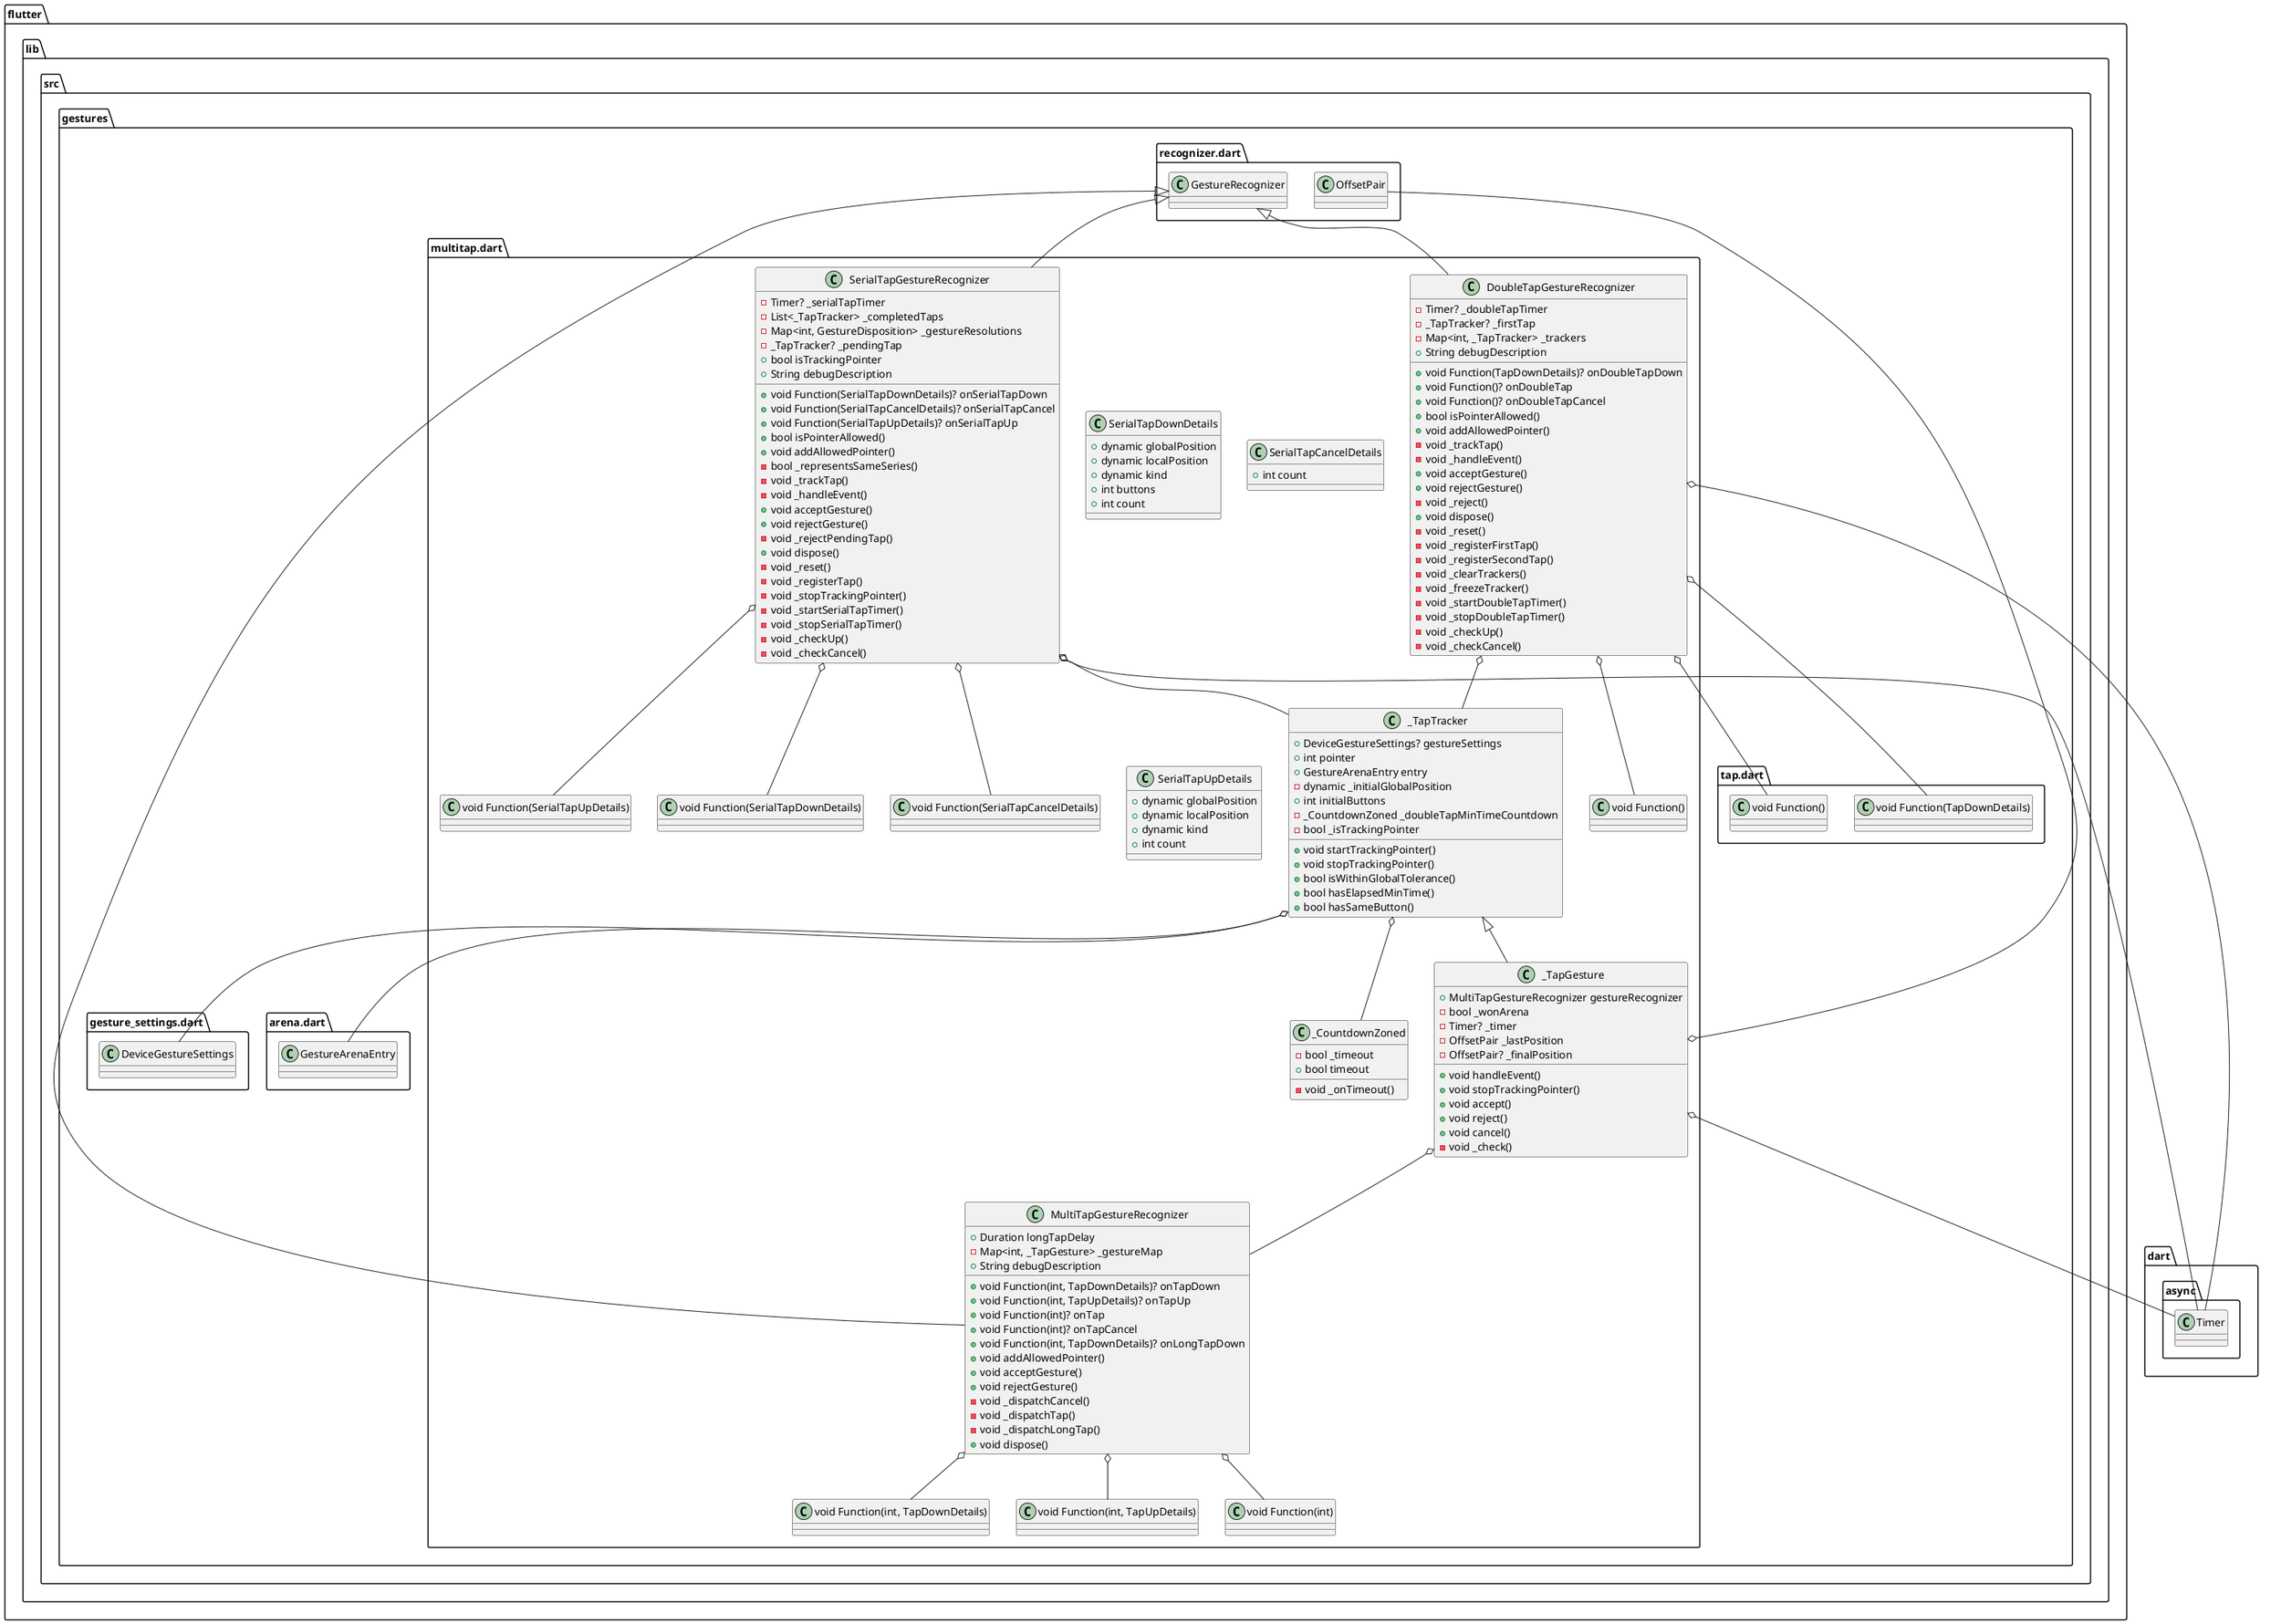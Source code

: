 @startuml
set namespaceSeparator ::

class "flutter::lib::src::gestures::multitap.dart::_CountdownZoned" {
  -bool _timeout
  +bool timeout
  -void _onTimeout()
}

class "flutter::lib::src::gestures::multitap.dart::_TapTracker" {
  +DeviceGestureSettings? gestureSettings
  +int pointer
  +GestureArenaEntry entry
  -dynamic _initialGlobalPosition
  +int initialButtons
  -_CountdownZoned _doubleTapMinTimeCountdown
  -bool _isTrackingPointer
  +void startTrackingPointer()
  +void stopTrackingPointer()
  +bool isWithinGlobalTolerance()
  +bool hasElapsedMinTime()
  +bool hasSameButton()
}

"flutter::lib::src::gestures::multitap.dart::_TapTracker" o-- "flutter::lib::src::gestures::gesture_settings.dart::DeviceGestureSettings"
"flutter::lib::src::gestures::multitap.dart::_TapTracker" o-- "flutter::lib::src::gestures::arena.dart::GestureArenaEntry"
"flutter::lib::src::gestures::multitap.dart::_TapTracker" o-- "flutter::lib::src::gestures::multitap.dart::_CountdownZoned"

class "flutter::lib::src::gestures::multitap.dart::DoubleTapGestureRecognizer" {
  +void Function(TapDownDetails)? onDoubleTapDown
  +void Function()? onDoubleTap
  +void Function()? onDoubleTapCancel
  -Timer? _doubleTapTimer
  -_TapTracker? _firstTap
  -Map<int, _TapTracker> _trackers
  +String debugDescription
  +bool isPointerAllowed()
  +void addAllowedPointer()
  -void _trackTap()
  -void _handleEvent()
  +void acceptGesture()
  +void rejectGesture()
  -void _reject()
  +void dispose()
  -void _reset()
  -void _registerFirstTap()
  -void _registerSecondTap()
  -void _clearTrackers()
  -void _freezeTracker()
  -void _startDoubleTapTimer()
  -void _stopDoubleTapTimer()
  -void _checkUp()
  -void _checkCancel()
}

"flutter::lib::src::gestures::multitap.dart::DoubleTapGestureRecognizer" o-- "flutter::lib::src::gestures::tap.dart::void Function(TapDownDetails)"
"flutter::lib::src::gestures::multitap.dart::DoubleTapGestureRecognizer" o-- "flutter::lib::src::gestures::multitap.dart::void Function()"
"flutter::lib::src::gestures::multitap.dart::DoubleTapGestureRecognizer" o-- "flutter::lib::src::gestures::tap.dart::void Function()"
"flutter::lib::src::gestures::multitap.dart::DoubleTapGestureRecognizer" o-- "dart::async::Timer"
"flutter::lib::src::gestures::multitap.dart::DoubleTapGestureRecognizer" o-- "flutter::lib::src::gestures::multitap.dart::_TapTracker"
"flutter::lib::src::gestures::recognizer.dart::GestureRecognizer" <|-- "flutter::lib::src::gestures::multitap.dart::DoubleTapGestureRecognizer"

class "flutter::lib::src::gestures::multitap.dart::_TapGesture" {
  +MultiTapGestureRecognizer gestureRecognizer
  -bool _wonArena
  -Timer? _timer
  -OffsetPair _lastPosition
  -OffsetPair? _finalPosition
  +void handleEvent()
  +void stopTrackingPointer()
  +void accept()
  +void reject()
  +void cancel()
  -void _check()
}

"flutter::lib::src::gestures::multitap.dart::_TapGesture" o-- "flutter::lib::src::gestures::multitap.dart::MultiTapGestureRecognizer"
"flutter::lib::src::gestures::multitap.dart::_TapGesture" o-- "dart::async::Timer"
"flutter::lib::src::gestures::multitap.dart::_TapGesture" o-- "flutter::lib::src::gestures::recognizer.dart::OffsetPair"
"flutter::lib::src::gestures::multitap.dart::_TapTracker" <|-- "flutter::lib::src::gestures::multitap.dart::_TapGesture"

class "flutter::lib::src::gestures::multitap.dart::MultiTapGestureRecognizer" {
  +void Function(int, TapDownDetails)? onTapDown
  +void Function(int, TapUpDetails)? onTapUp
  +void Function(int)? onTap
  +void Function(int)? onTapCancel
  +Duration longTapDelay
  +void Function(int, TapDownDetails)? onLongTapDown
  -Map<int, _TapGesture> _gestureMap
  +String debugDescription
  +void addAllowedPointer()
  +void acceptGesture()
  +void rejectGesture()
  -void _dispatchCancel()
  -void _dispatchTap()
  -void _dispatchLongTap()
  +void dispose()
}

"flutter::lib::src::gestures::multitap.dart::MultiTapGestureRecognizer" o-- "flutter::lib::src::gestures::multitap.dart::void Function(int, TapDownDetails)"
"flutter::lib::src::gestures::multitap.dart::MultiTapGestureRecognizer" o-- "flutter::lib::src::gestures::multitap.dart::void Function(int, TapUpDetails)"
"flutter::lib::src::gestures::multitap.dart::MultiTapGestureRecognizer" o-- "flutter::lib::src::gestures::multitap.dart::void Function(int)"
"flutter::lib::src::gestures::recognizer.dart::GestureRecognizer" <|-- "flutter::lib::src::gestures::multitap.dart::MultiTapGestureRecognizer"

class "flutter::lib::src::gestures::multitap.dart::SerialTapDownDetails" {
  +dynamic globalPosition
  +dynamic localPosition
  +dynamic kind
  +int buttons
  +int count
}

class "flutter::lib::src::gestures::multitap.dart::SerialTapCancelDetails" {
  +int count
}

class "flutter::lib::src::gestures::multitap.dart::SerialTapUpDetails" {
  +dynamic globalPosition
  +dynamic localPosition
  +dynamic kind
  +int count
}

class "flutter::lib::src::gestures::multitap.dart::SerialTapGestureRecognizer" {
  +void Function(SerialTapDownDetails)? onSerialTapDown
  +void Function(SerialTapCancelDetails)? onSerialTapCancel
  +void Function(SerialTapUpDetails)? onSerialTapUp
  -Timer? _serialTapTimer
  -List<_TapTracker> _completedTaps
  -Map<int, GestureDisposition> _gestureResolutions
  -_TapTracker? _pendingTap
  +bool isTrackingPointer
  +String debugDescription
  +bool isPointerAllowed()
  +void addAllowedPointer()
  -bool _representsSameSeries()
  -void _trackTap()
  -void _handleEvent()
  +void acceptGesture()
  +void rejectGesture()
  -void _rejectPendingTap()
  +void dispose()
  -void _reset()
  -void _registerTap()
  -void _stopTrackingPointer()
  -void _startSerialTapTimer()
  -void _stopSerialTapTimer()
  -void _checkUp()
  -void _checkCancel()
}

"flutter::lib::src::gestures::multitap.dart::SerialTapGestureRecognizer" o-- "flutter::lib::src::gestures::multitap.dart::void Function(SerialTapDownDetails)"
"flutter::lib::src::gestures::multitap.dart::SerialTapGestureRecognizer" o-- "flutter::lib::src::gestures::multitap.dart::void Function(SerialTapCancelDetails)"
"flutter::lib::src::gestures::multitap.dart::SerialTapGestureRecognizer" o-- "flutter::lib::src::gestures::multitap.dart::void Function(SerialTapUpDetails)"
"flutter::lib::src::gestures::multitap.dart::SerialTapGestureRecognizer" o-- "dart::async::Timer"
"flutter::lib::src::gestures::multitap.dart::SerialTapGestureRecognizer" o-- "flutter::lib::src::gestures::multitap.dart::_TapTracker"
"flutter::lib::src::gestures::recognizer.dart::GestureRecognizer" <|-- "flutter::lib::src::gestures::multitap.dart::SerialTapGestureRecognizer"


@enduml
